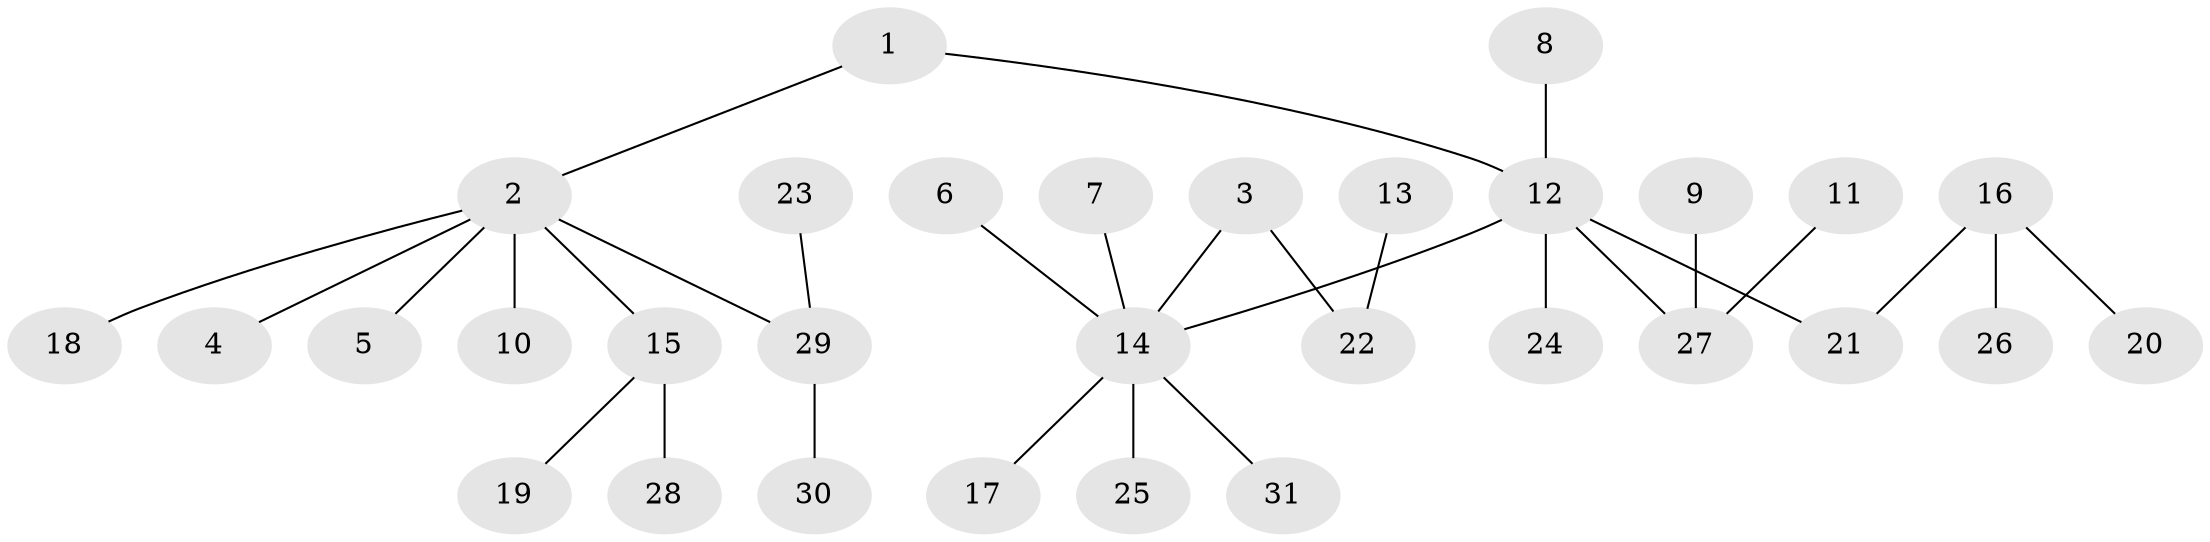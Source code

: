 // original degree distribution, {6: 0.03225806451612903, 2: 0.3064516129032258, 7: 0.016129032258064516, 3: 0.11290322580645161, 5: 0.03225806451612903, 4: 0.016129032258064516, 1: 0.4838709677419355}
// Generated by graph-tools (version 1.1) at 2025/50/03/09/25 03:50:18]
// undirected, 31 vertices, 30 edges
graph export_dot {
graph [start="1"]
  node [color=gray90,style=filled];
  1;
  2;
  3;
  4;
  5;
  6;
  7;
  8;
  9;
  10;
  11;
  12;
  13;
  14;
  15;
  16;
  17;
  18;
  19;
  20;
  21;
  22;
  23;
  24;
  25;
  26;
  27;
  28;
  29;
  30;
  31;
  1 -- 2 [weight=1.0];
  1 -- 12 [weight=1.0];
  2 -- 4 [weight=1.0];
  2 -- 5 [weight=1.0];
  2 -- 10 [weight=1.0];
  2 -- 15 [weight=1.0];
  2 -- 18 [weight=1.0];
  2 -- 29 [weight=1.0];
  3 -- 14 [weight=1.0];
  3 -- 22 [weight=1.0];
  6 -- 14 [weight=1.0];
  7 -- 14 [weight=1.0];
  8 -- 12 [weight=1.0];
  9 -- 27 [weight=1.0];
  11 -- 27 [weight=1.0];
  12 -- 14 [weight=1.0];
  12 -- 21 [weight=1.0];
  12 -- 24 [weight=1.0];
  12 -- 27 [weight=1.0];
  13 -- 22 [weight=1.0];
  14 -- 17 [weight=1.0];
  14 -- 25 [weight=1.0];
  14 -- 31 [weight=1.0];
  15 -- 19 [weight=1.0];
  15 -- 28 [weight=1.0];
  16 -- 20 [weight=1.0];
  16 -- 21 [weight=1.0];
  16 -- 26 [weight=1.0];
  23 -- 29 [weight=1.0];
  29 -- 30 [weight=1.0];
}
